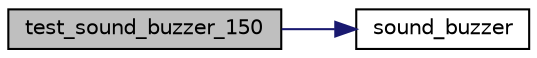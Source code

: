 digraph "test_sound_buzzer_150"
{
 // LATEX_PDF_SIZE
  edge [fontname="Helvetica",fontsize="10",labelfontname="Helvetica",labelfontsize="10"];
  node [fontname="Helvetica",fontsize="10",shape=record];
  rankdir="LR";
  Node1 [label="test_sound_buzzer_150",height=0.2,width=0.4,color="black", fillcolor="grey75", style="filled", fontcolor="black",tooltip=" "];
  Node1 -> Node2 [color="midnightblue",fontsize="10",style="solid",fontname="Helvetica"];
  Node2 [label="sound_buzzer",height=0.2,width=0.4,color="black", fillcolor="white", style="filled",URL="$sound__buzzer_8c.html#ad9d755f2ff8a252d328639d4656ad768",tooltip="ブザー駆動用の周波数可変の矩形波出力指示"];
}

